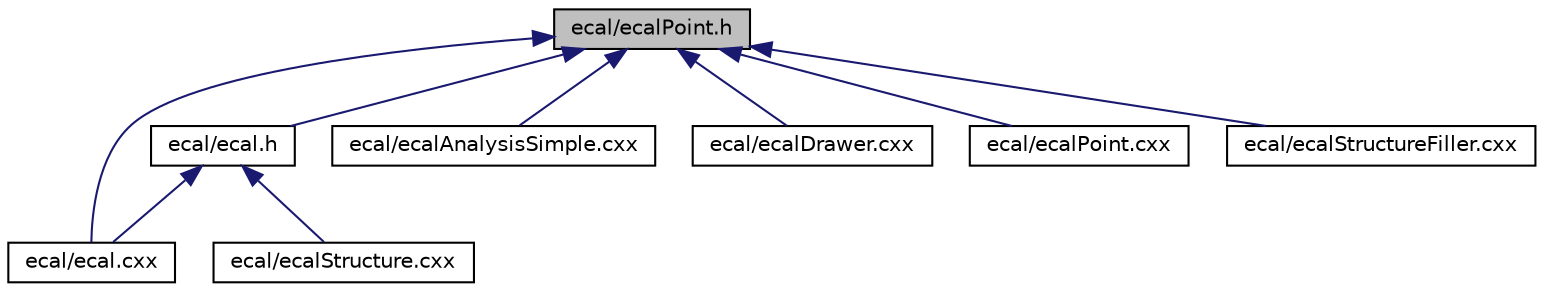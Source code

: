 digraph "ecal/ecalPoint.h"
{
 // LATEX_PDF_SIZE
  edge [fontname="Helvetica",fontsize="10",labelfontname="Helvetica",labelfontsize="10"];
  node [fontname="Helvetica",fontsize="10",shape=record];
  Node1 [label="ecal/ecalPoint.h",height=0.2,width=0.4,color="black", fillcolor="grey75", style="filled", fontcolor="black",tooltip=" "];
  Node1 -> Node2 [dir="back",color="midnightblue",fontsize="10",style="solid",fontname="Helvetica"];
  Node2 [label="ecal/ecal.h",height=0.2,width=0.4,color="black", fillcolor="white", style="filled",URL="$ecal_8h.html",tooltip=" "];
  Node2 -> Node3 [dir="back",color="midnightblue",fontsize="10",style="solid",fontname="Helvetica"];
  Node3 [label="ecal/ecal.cxx",height=0.2,width=0.4,color="black", fillcolor="white", style="filled",URL="$ecal_8cxx.html",tooltip=" "];
  Node2 -> Node4 [dir="back",color="midnightblue",fontsize="10",style="solid",fontname="Helvetica"];
  Node4 [label="ecal/ecalStructure.cxx",height=0.2,width=0.4,color="black", fillcolor="white", style="filled",URL="$ecalStructure_8cxx.html",tooltip=" "];
  Node1 -> Node3 [dir="back",color="midnightblue",fontsize="10",style="solid",fontname="Helvetica"];
  Node1 -> Node5 [dir="back",color="midnightblue",fontsize="10",style="solid",fontname="Helvetica"];
  Node5 [label="ecal/ecalAnalysisSimple.cxx",height=0.2,width=0.4,color="black", fillcolor="white", style="filled",URL="$ecalAnalysisSimple_8cxx.html",tooltip=" "];
  Node1 -> Node6 [dir="back",color="midnightblue",fontsize="10",style="solid",fontname="Helvetica"];
  Node6 [label="ecal/ecalDrawer.cxx",height=0.2,width=0.4,color="black", fillcolor="white", style="filled",URL="$ecalDrawer_8cxx.html",tooltip=" "];
  Node1 -> Node7 [dir="back",color="midnightblue",fontsize="10",style="solid",fontname="Helvetica"];
  Node7 [label="ecal/ecalPoint.cxx",height=0.2,width=0.4,color="black", fillcolor="white", style="filled",URL="$ecalPoint_8cxx.html",tooltip=" "];
  Node1 -> Node8 [dir="back",color="midnightblue",fontsize="10",style="solid",fontname="Helvetica"];
  Node8 [label="ecal/ecalStructureFiller.cxx",height=0.2,width=0.4,color="black", fillcolor="white", style="filled",URL="$ecalStructureFiller_8cxx.html",tooltip=" "];
}

